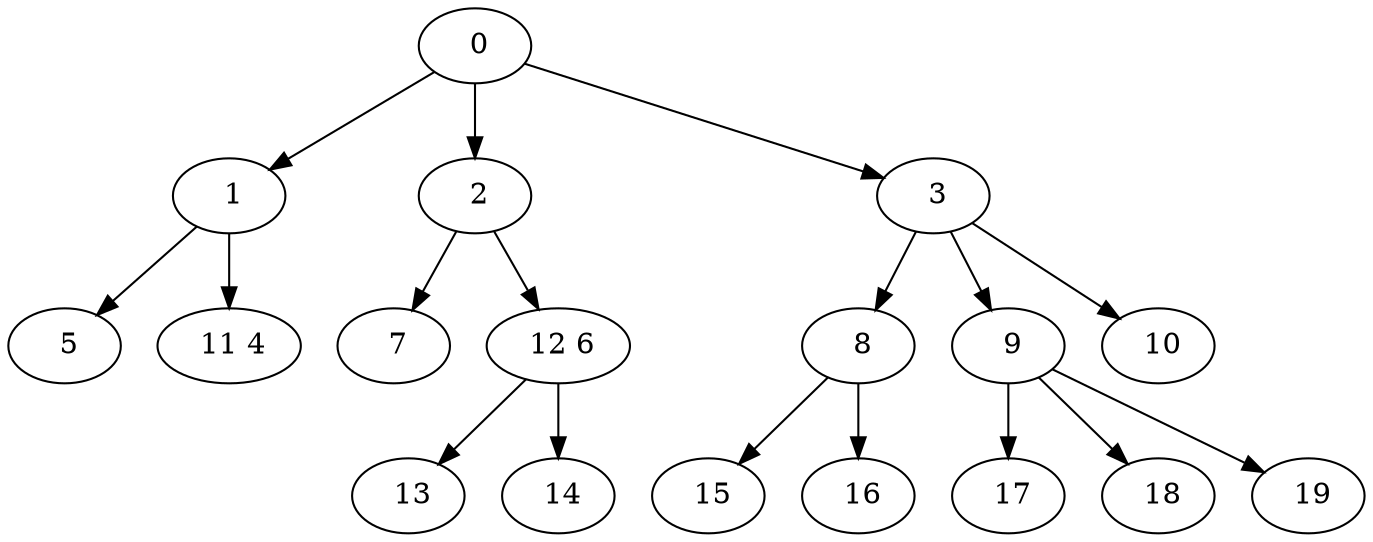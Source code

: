 digraph mytree {
" 0" -> " 1";
" 0" -> " 2";
" 0" -> " 3";
" 1" -> " 5";
" 1" -> " 11 4";
" 2" -> " 7";
" 2" -> " 12 6";
" 3" -> " 8";
" 3" -> " 9";
" 3" -> " 10";
" 5";
" 11 4";
" 7";
" 12 6" -> " 13";
" 12 6" -> " 14";
" 8" -> " 15";
" 8" -> " 16";
" 9" -> " 17";
" 9" -> " 18";
" 9" -> " 19";
" 10";
" 15";
" 17";
" 18";
" 19";
" 13";
" 14";
" 16";
}
